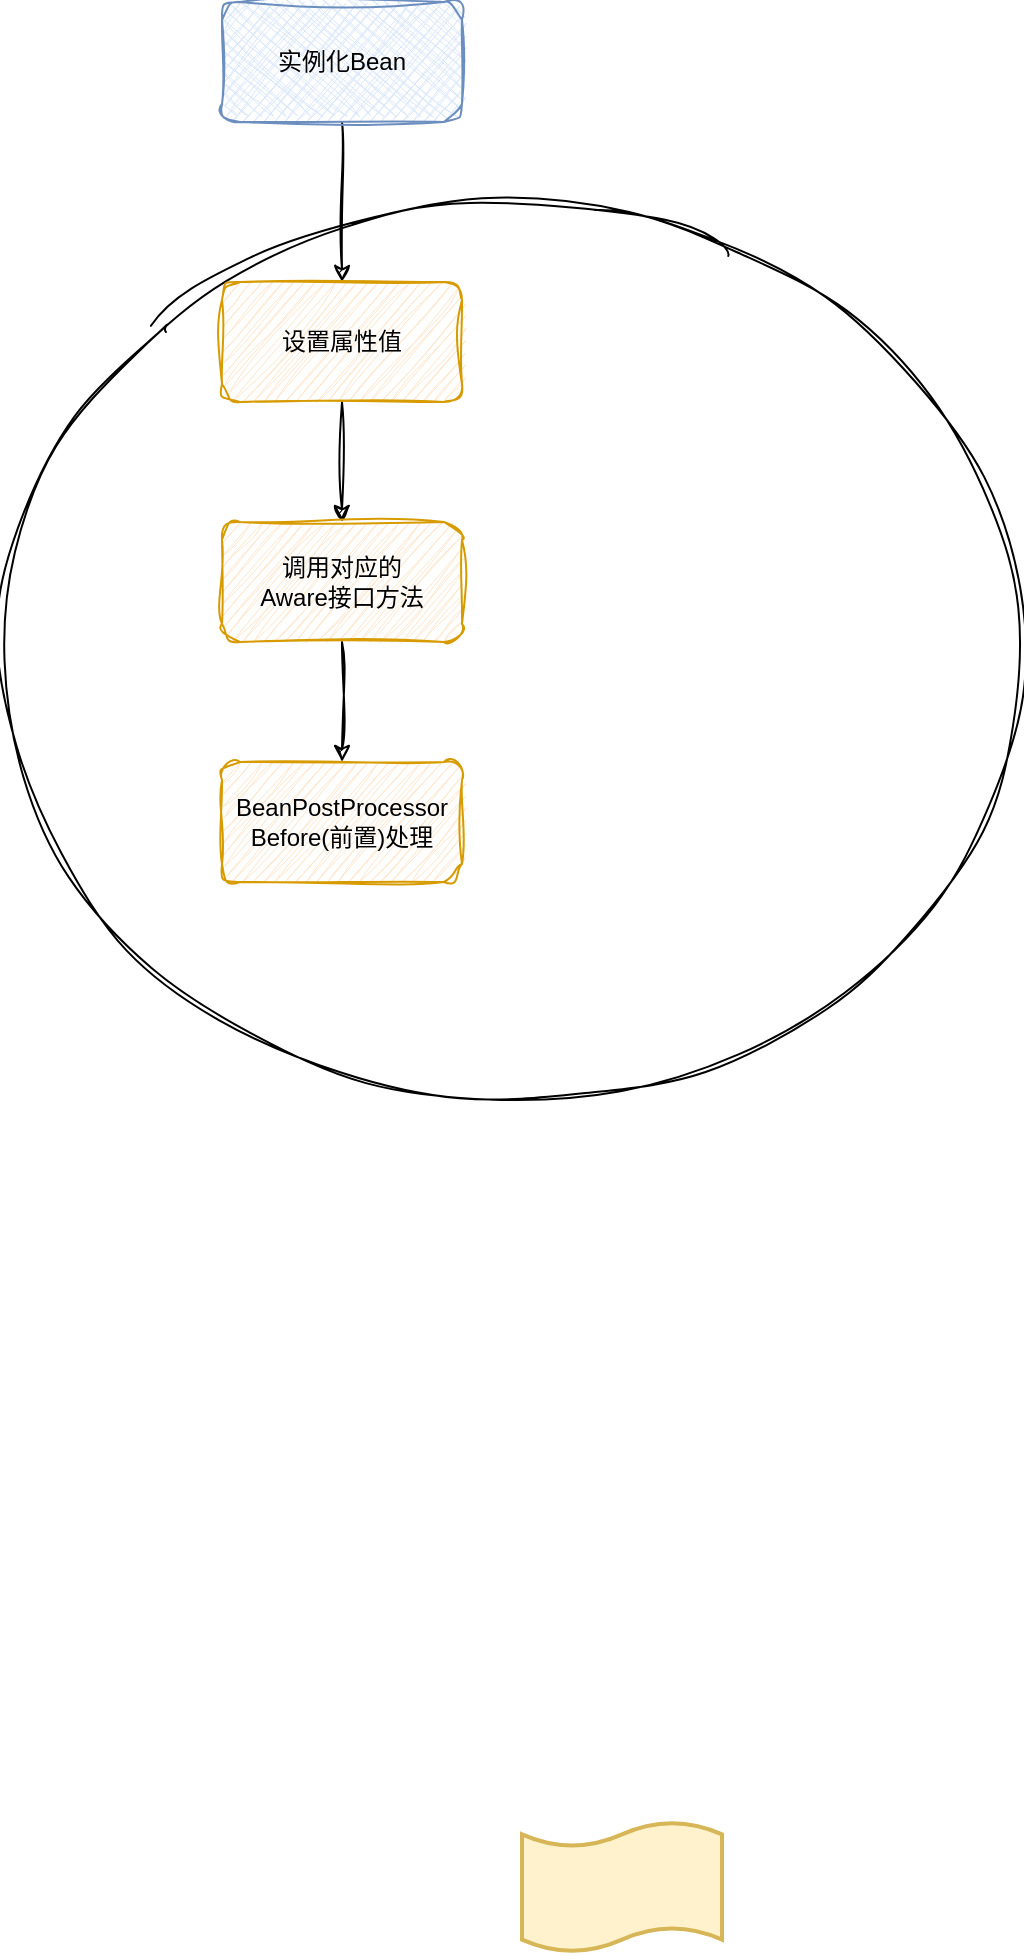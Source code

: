 <mxfile version="22.1.16" type="github">
  <diagram name="第 1 页" id="g53INEZvCoYS9vYzAf5S">
    <mxGraphModel dx="677" dy="1784" grid="1" gridSize="10" guides="1" tooltips="1" connect="1" arrows="1" fold="1" page="1" pageScale="1" pageWidth="827" pageHeight="1169" math="0" shadow="0">
      <root>
        <mxCell id="0" />
        <mxCell id="1" parent="0" />
        <mxCell id="2Z9o2Xpiy1UtpyyYw2TX-6" value="" style="ellipse;whiteSpace=wrap;html=1;sketch=1;curveFitting=1;jiggle=2;" vertex="1" parent="1">
          <mxGeometry x="50" y="-240" width="510" height="450" as="geometry" />
        </mxCell>
        <mxCell id="2Z9o2Xpiy1UtpyyYw2TX-4" value="" style="shape=tape;whiteSpace=wrap;html=1;strokeWidth=2;size=0.19;fillColor=#fff2cc;strokeColor=#d6b656;" vertex="1" parent="1">
          <mxGeometry x="310" y="570" width="100" height="65" as="geometry" />
        </mxCell>
        <mxCell id="2Z9o2Xpiy1UtpyyYw2TX-8" style="edgeStyle=orthogonalEdgeStyle;rounded=1;orthogonalLoop=1;jettySize=auto;html=1;exitX=0.5;exitY=1;exitDx=0;exitDy=0;sketch=1;curveFitting=1;jiggle=2;curved=0;strokeWidth=1;shadow=0;" edge="1" parent="1" source="2Z9o2Xpiy1UtpyyYw2TX-5" target="2Z9o2Xpiy1UtpyyYw2TX-7">
          <mxGeometry relative="1" as="geometry" />
        </mxCell>
        <mxCell id="2Z9o2Xpiy1UtpyyYw2TX-5" value="实例化Bean" style="rounded=1;whiteSpace=wrap;html=1;fillStyle=cross-hatch;sketch=1;curveFitting=1;jiggle=2;fillColor=#dae8fc;strokeColor=#6c8ebf;" vertex="1" parent="1">
          <mxGeometry x="160" y="-340" width="120" height="60" as="geometry" />
        </mxCell>
        <mxCell id="2Z9o2Xpiy1UtpyyYw2TX-10" style="edgeStyle=orthogonalEdgeStyle;rounded=0;orthogonalLoop=1;jettySize=auto;html=1;exitX=0.5;exitY=1;exitDx=0;exitDy=0;entryX=0.5;entryY=0;entryDx=0;entryDy=0;sketch=1;curveFitting=1;jiggle=2;" edge="1" parent="1" source="2Z9o2Xpiy1UtpyyYw2TX-7" target="2Z9o2Xpiy1UtpyyYw2TX-9">
          <mxGeometry relative="1" as="geometry" />
        </mxCell>
        <mxCell id="2Z9o2Xpiy1UtpyyYw2TX-7" value="设置属性值" style="rounded=1;whiteSpace=wrap;html=1;fillColor=#ffe6cc;strokeColor=#d79b00;sketch=1;curveFitting=1;jiggle=2;" vertex="1" parent="1">
          <mxGeometry x="160" y="-200" width="120" height="60" as="geometry" />
        </mxCell>
        <mxCell id="2Z9o2Xpiy1UtpyyYw2TX-12" style="edgeStyle=orthogonalEdgeStyle;rounded=0;orthogonalLoop=1;jettySize=auto;html=1;entryX=0.5;entryY=0;entryDx=0;entryDy=0;sketch=1;curveFitting=1;jiggle=2;" edge="1" parent="1" source="2Z9o2Xpiy1UtpyyYw2TX-9" target="2Z9o2Xpiy1UtpyyYw2TX-11">
          <mxGeometry relative="1" as="geometry" />
        </mxCell>
        <mxCell id="2Z9o2Xpiy1UtpyyYw2TX-9" value="调用对应的&lt;br&gt;Aware接口方法" style="rounded=1;whiteSpace=wrap;html=1;fillColor=#ffe6cc;strokeColor=#d79b00;sketch=1;curveFitting=1;jiggle=2;" vertex="1" parent="1">
          <mxGeometry x="160" y="-80" width="120" height="60" as="geometry" />
        </mxCell>
        <mxCell id="2Z9o2Xpiy1UtpyyYw2TX-11" value="BeanPostProcessor&lt;br&gt;Before(前置)处理" style="rounded=1;whiteSpace=wrap;html=1;fillColor=#ffe6cc;strokeColor=#d79b00;sketch=1;curveFitting=1;jiggle=2;" vertex="1" parent="1">
          <mxGeometry x="160" y="40" width="120" height="60" as="geometry" />
        </mxCell>
      </root>
    </mxGraphModel>
  </diagram>
</mxfile>

